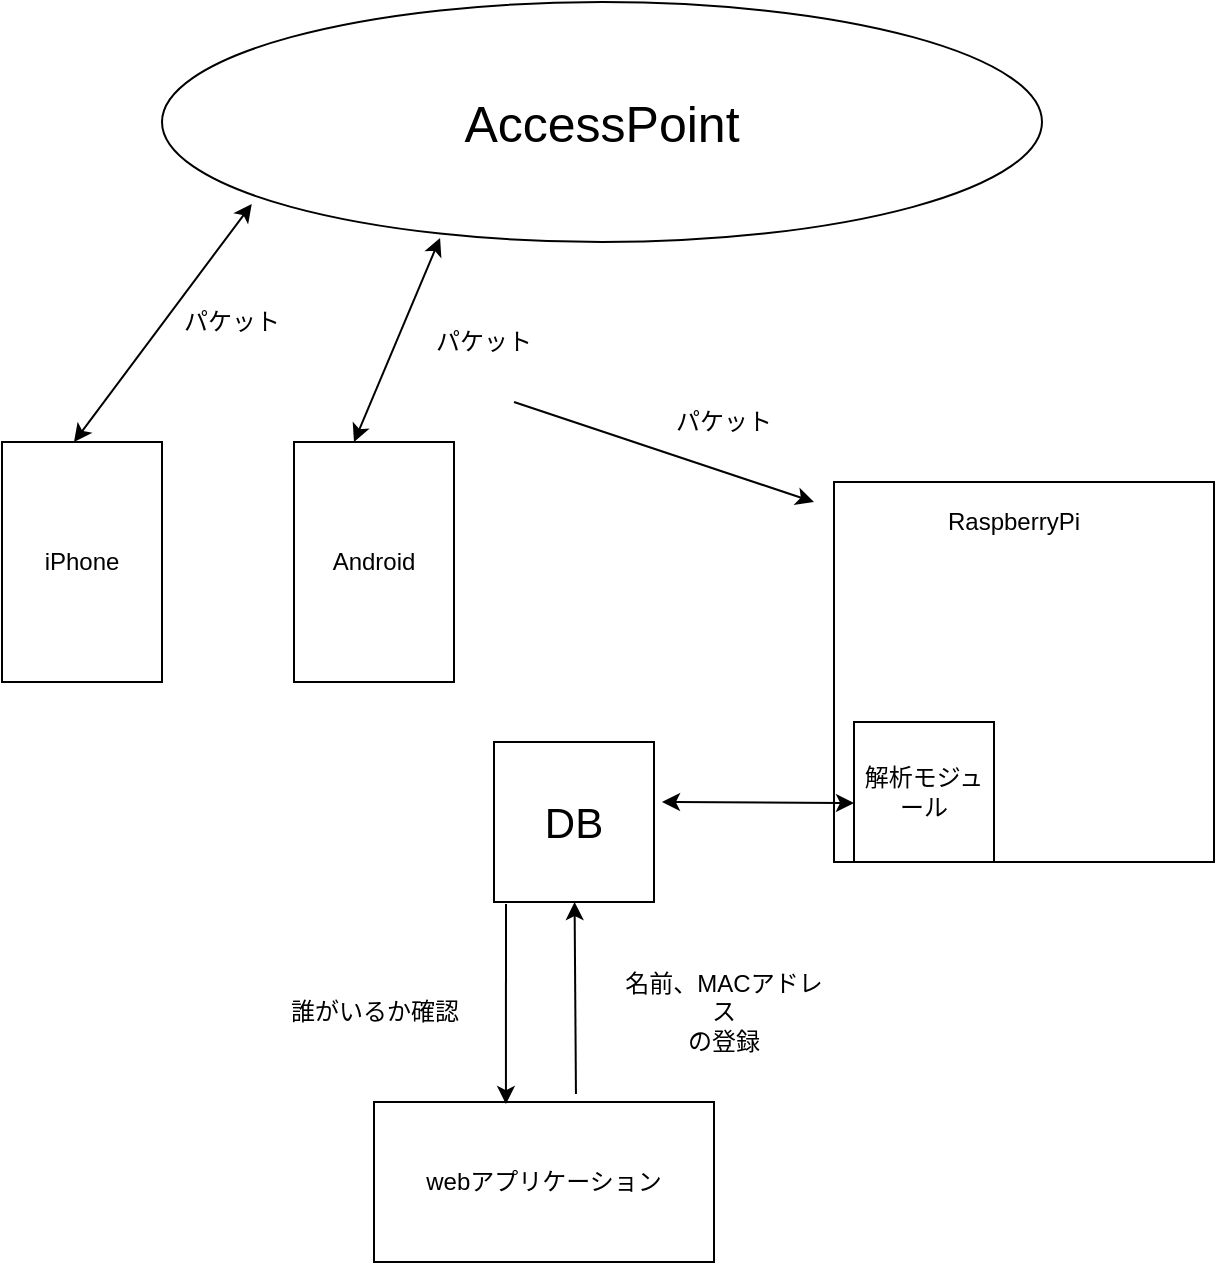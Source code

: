<mxfile version="14.7.2" type="device"><diagram id="WDMNfDMl37a0YkIq6J8l" name="Page-1"><mxGraphModel dx="946" dy="589" grid="1" gridSize="10" guides="1" tooltips="1" connect="1" arrows="1" fold="1" page="1" pageScale="1" pageWidth="827" pageHeight="1169" math="0" shadow="0"><root><mxCell id="0"/><mxCell id="1" parent="0"/><mxCell id="VIb005fae0pOLn8eitBU-2" value="&lt;font style=&quot;font-size: 25px&quot;&gt;AccessPoint&lt;/font&gt;" style="ellipse;whiteSpace=wrap;html=1;" parent="1" vertex="1"><mxGeometry x="194" y="70" width="440" height="120" as="geometry"/></mxCell><mxCell id="VIb005fae0pOLn8eitBU-3" value="iPhone" style="rounded=0;whiteSpace=wrap;html=1;" parent="1" vertex="1"><mxGeometry x="114" y="290" width="80" height="120" as="geometry"/></mxCell><mxCell id="VIb005fae0pOLn8eitBU-4" value="" style="rounded=0;whiteSpace=wrap;html=1;align=center;" parent="1" vertex="1"><mxGeometry x="530" y="310" width="190" height="190" as="geometry"/></mxCell><mxCell id="VIb005fae0pOLn8eitBU-5" value="Android" style="rounded=0;whiteSpace=wrap;html=1;" parent="1" vertex="1"><mxGeometry x="260" y="290" width="80" height="120" as="geometry"/></mxCell><mxCell id="VIb005fae0pOLn8eitBU-7" value="" style="endArrow=classic;startArrow=classic;html=1;entryX=0.102;entryY=0.842;entryDx=0;entryDy=0;entryPerimeter=0;" parent="1" target="VIb005fae0pOLn8eitBU-2" edge="1"><mxGeometry width="50" height="50" relative="1" as="geometry"><mxPoint x="150" y="290" as="sourcePoint"/><mxPoint x="200" y="240" as="targetPoint"/></mxGeometry></mxCell><mxCell id="VIb005fae0pOLn8eitBU-8" value="" style="endArrow=classic;startArrow=classic;html=1;entryX=0.316;entryY=0.983;entryDx=0;entryDy=0;entryPerimeter=0;" parent="1" target="VIb005fae0pOLn8eitBU-2" edge="1"><mxGeometry width="50" height="50" relative="1" as="geometry"><mxPoint x="290" y="290" as="sourcePoint"/><mxPoint x="340" y="240" as="targetPoint"/></mxGeometry></mxCell><mxCell id="VIb005fae0pOLn8eitBU-11" value="パケット" style="text;html=1;strokeColor=none;fillColor=none;align=center;verticalAlign=middle;whiteSpace=wrap;rounded=0;" parent="1" vertex="1"><mxGeometry x="320" y="220" width="70" height="40" as="geometry"/></mxCell><mxCell id="VIb005fae0pOLn8eitBU-13" value="パケット" style="text;html=1;strokeColor=none;fillColor=none;align=center;verticalAlign=middle;whiteSpace=wrap;rounded=0;" parent="1" vertex="1"><mxGeometry x="194" y="210" width="70" height="40" as="geometry"/></mxCell><mxCell id="VIb005fae0pOLn8eitBU-15" value="パケット" style="text;html=1;strokeColor=none;fillColor=none;align=center;verticalAlign=middle;whiteSpace=wrap;rounded=0;" parent="1" vertex="1"><mxGeometry x="440" y="260" width="70" height="40" as="geometry"/></mxCell><mxCell id="VIb005fae0pOLn8eitBU-20" value="&lt;span&gt;RaspberryPi&lt;/span&gt;" style="text;html=1;strokeColor=none;fillColor=none;align=center;verticalAlign=middle;whiteSpace=wrap;rounded=0;" parent="1" vertex="1"><mxGeometry x="600" y="320" width="40" height="20" as="geometry"/></mxCell><mxCell id="VIb005fae0pOLn8eitBU-21" value="" style="endArrow=classic;startArrow=classic;html=1;exitX=1.05;exitY=0.375;exitDx=0;exitDy=0;exitPerimeter=0;" parent="1" source="Rg16vvy_G7k77FyJ_M39-2" edge="1"><mxGeometry width="50" height="50" relative="1" as="geometry"><mxPoint x="510" y="470" as="sourcePoint"/><mxPoint x="540" y="470.5" as="targetPoint"/></mxGeometry></mxCell><mxCell id="VIb005fae0pOLn8eitBU-22" value="webアプリケーション" style="rounded=0;whiteSpace=wrap;html=1;" parent="1" vertex="1"><mxGeometry x="300" y="620" width="170" height="80" as="geometry"/></mxCell><mxCell id="VIb005fae0pOLn8eitBU-28" value="" style="endArrow=classic;html=1;exitX=0.594;exitY=-0.05;exitDx=0;exitDy=0;exitPerimeter=0;" parent="1" source="VIb005fae0pOLn8eitBU-22" target="Rg16vvy_G7k77FyJ_M39-2" edge="1"><mxGeometry width="50" height="50" relative="1" as="geometry"><mxPoint x="702" y="620" as="sourcePoint"/><mxPoint x="702" y="504" as="targetPoint"/></mxGeometry></mxCell><mxCell id="VIb005fae0pOLn8eitBU-29" value="名前、MACアドレス&lt;br&gt;の登録" style="text;html=1;strokeColor=none;fillColor=none;align=center;verticalAlign=middle;whiteSpace=wrap;rounded=0;" parent="1" vertex="1"><mxGeometry x="420" y="540" width="110" height="70" as="geometry"/></mxCell><mxCell id="VIb005fae0pOLn8eitBU-30" value="" style="endArrow=classic;html=1;entryX=0.388;entryY=0.013;entryDx=0;entryDy=0;entryPerimeter=0;" parent="1" target="VIb005fae0pOLn8eitBU-22" edge="1"><mxGeometry width="50" height="50" relative="1" as="geometry"><mxPoint x="366" y="521" as="sourcePoint"/><mxPoint x="660" y="650" as="targetPoint"/></mxGeometry></mxCell><mxCell id="VIb005fae0pOLn8eitBU-31" value="誰がいるか確認" style="text;html=1;strokeColor=none;fillColor=none;align=center;verticalAlign=middle;whiteSpace=wrap;rounded=0;" parent="1" vertex="1"><mxGeometry x="252.5" y="565" width="95" height="20" as="geometry"/></mxCell><mxCell id="VIb005fae0pOLn8eitBU-32" value="" style="endArrow=classic;html=1;" parent="1" edge="1"><mxGeometry width="50" height="50" relative="1" as="geometry"><mxPoint x="370" y="270" as="sourcePoint"/><mxPoint x="520" y="320" as="targetPoint"/></mxGeometry></mxCell><mxCell id="VIb005fae0pOLn8eitBU-34" value="解析モジュール" style="whiteSpace=wrap;html=1;aspect=fixed;" parent="1" vertex="1"><mxGeometry x="540" y="430" width="70" height="70" as="geometry"/></mxCell><mxCell id="Rg16vvy_G7k77FyJ_M39-2" value="&lt;font style=&quot;font-size: 21px&quot;&gt;DB&lt;/font&gt;" style="whiteSpace=wrap;html=1;aspect=fixed;" parent="1" vertex="1"><mxGeometry x="360" y="440" width="80" height="80" as="geometry"/></mxCell></root></mxGraphModel></diagram></mxfile>